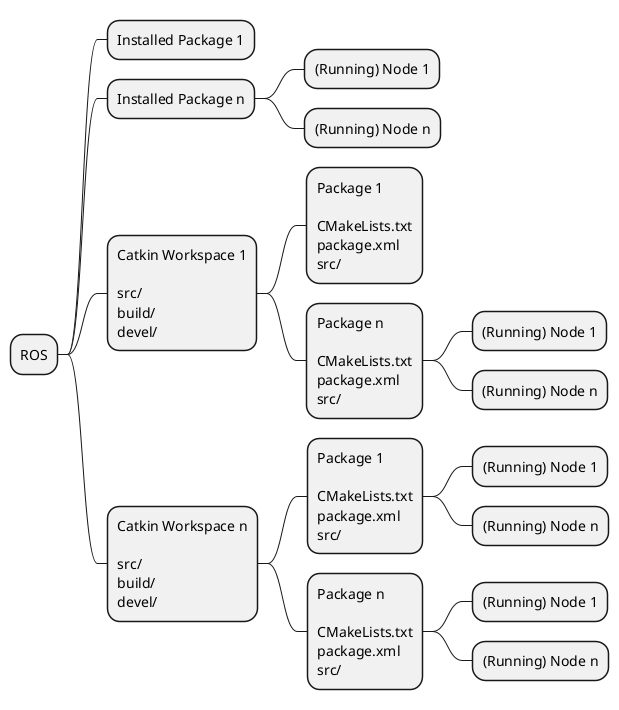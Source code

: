 @startmindmap
* ROS
** Installed Package 1
** Installed Package n
*** (Running) Node 1
*** (Running) Node n
** Catkin Workspace 1\n\nsrc/\nbuild/\ndevel/
*** Package 1\n\nCMakeLists.txt\npackage.xml\nsrc/
*** Package n\n\nCMakeLists.txt\npackage.xml\nsrc/
**** (Running) Node 1
**** (Running) Node n
** Catkin Workspace n\n\nsrc/\nbuild/\ndevel/
*** Package 1\n\nCMakeLists.txt\npackage.xml\nsrc/
**** (Running) Node 1
**** (Running) Node n
*** Package n\n\nCMakeLists.txt\npackage.xml\nsrc/
**** (Running) Node 1
**** (Running) Node n
@endmindmap

